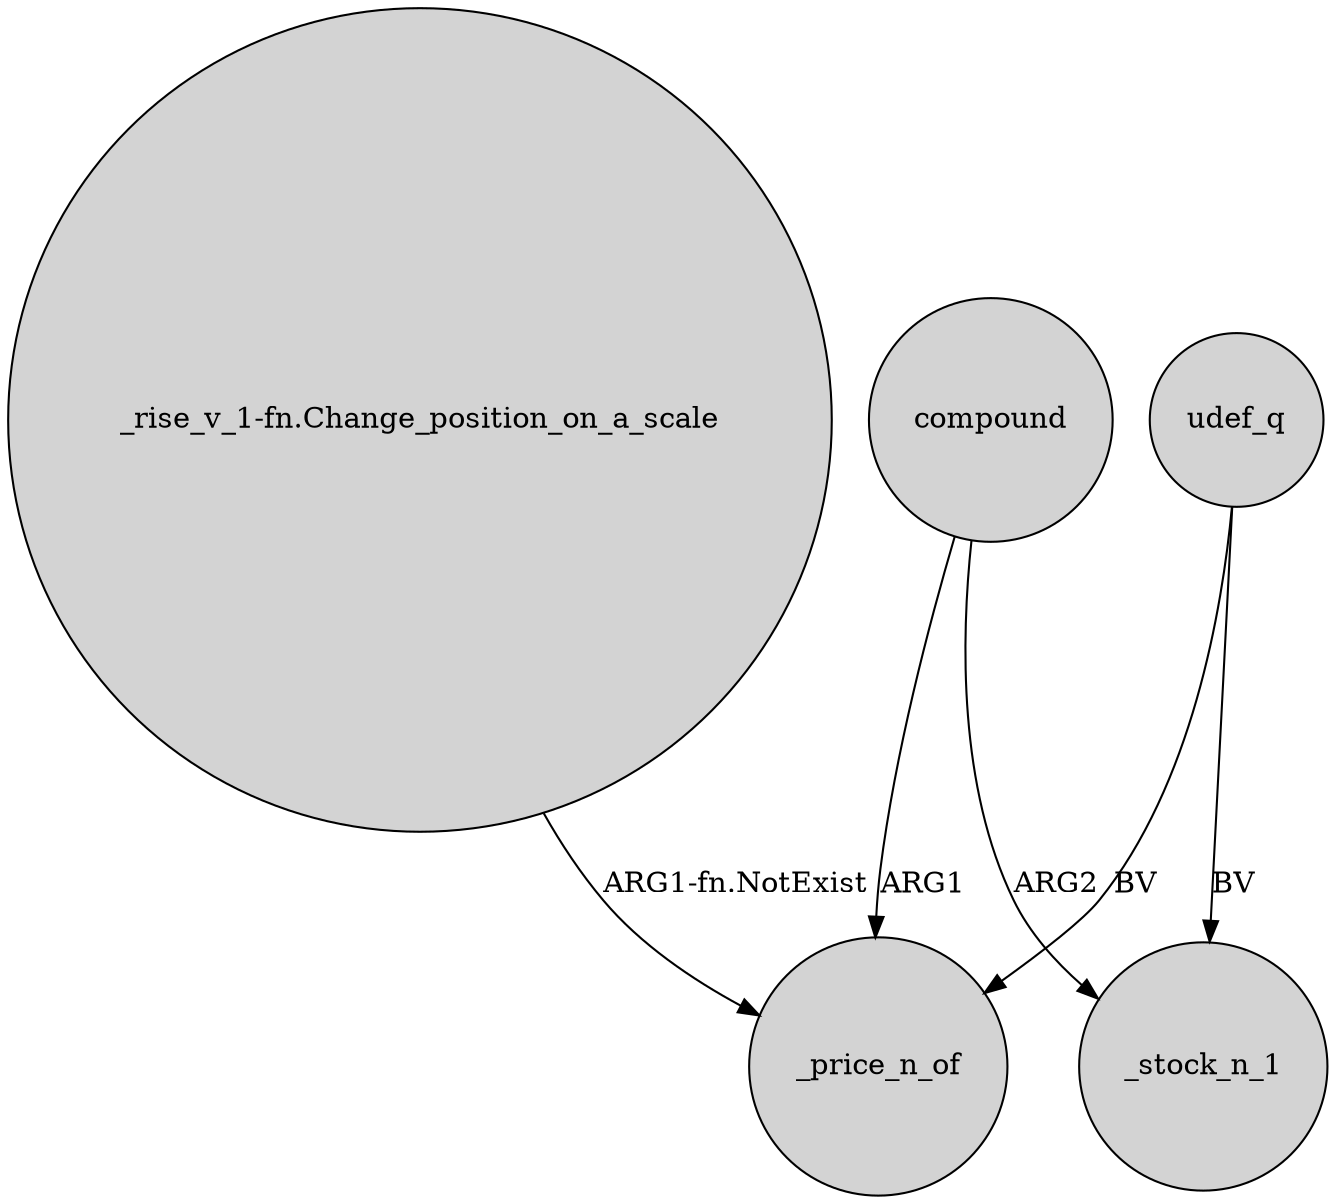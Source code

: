 digraph {
	node [shape=circle style=filled]
	udef_q -> _stock_n_1 [label=BV]
	udef_q -> _price_n_of [label=BV]
	compound -> _price_n_of [label=ARG1]
	compound -> _stock_n_1 [label=ARG2]
	"_rise_v_1-fn.Change_position_on_a_scale" -> _price_n_of [label="ARG1-fn.NotExist"]
}
